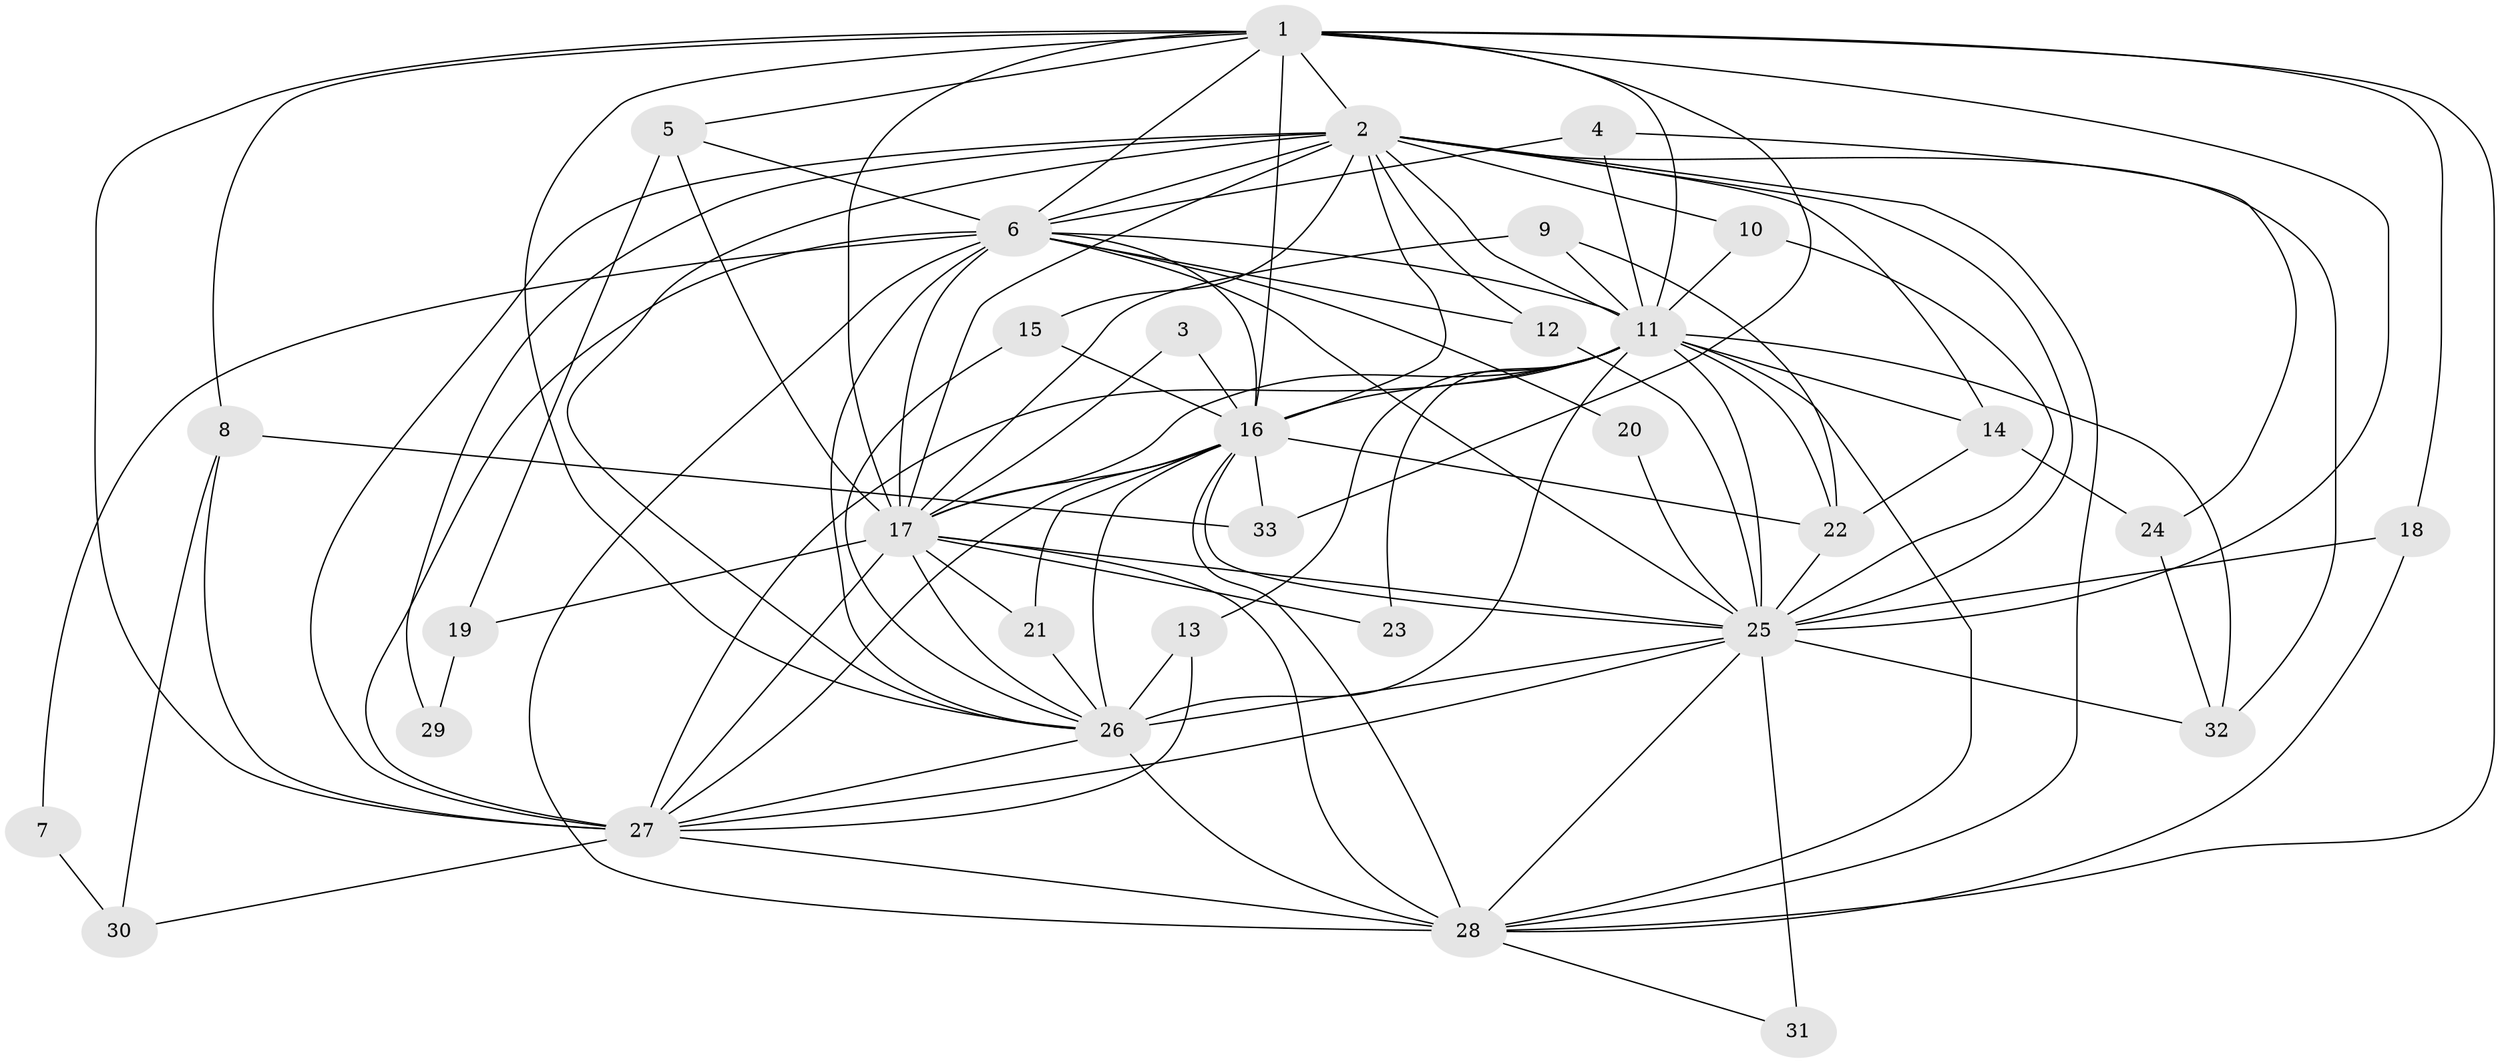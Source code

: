 // original degree distribution, {15: 0.03076923076923077, 14: 0.03076923076923077, 17: 0.03076923076923077, 25: 0.015384615384615385, 20: 0.015384615384615385, 16: 0.015384615384615385, 18: 0.015384615384615385, 2: 0.5538461538461539, 4: 0.1076923076923077, 6: 0.015384615384615385, 3: 0.16923076923076924}
// Generated by graph-tools (version 1.1) at 2025/36/03/04/25 23:36:27]
// undirected, 33 vertices, 104 edges
graph export_dot {
  node [color=gray90,style=filled];
  1;
  2;
  3;
  4;
  5;
  6;
  7;
  8;
  9;
  10;
  11;
  12;
  13;
  14;
  15;
  16;
  17;
  18;
  19;
  20;
  21;
  22;
  23;
  24;
  25;
  26;
  27;
  28;
  29;
  30;
  31;
  32;
  33;
  1 -- 2 [weight=2.0];
  1 -- 5 [weight=1.0];
  1 -- 6 [weight=1.0];
  1 -- 8 [weight=1.0];
  1 -- 11 [weight=1.0];
  1 -- 16 [weight=1.0];
  1 -- 17 [weight=1.0];
  1 -- 18 [weight=1.0];
  1 -- 25 [weight=1.0];
  1 -- 26 [weight=1.0];
  1 -- 27 [weight=1.0];
  1 -- 28 [weight=1.0];
  1 -- 33 [weight=1.0];
  2 -- 6 [weight=1.0];
  2 -- 10 [weight=1.0];
  2 -- 11 [weight=1.0];
  2 -- 12 [weight=1.0];
  2 -- 14 [weight=1.0];
  2 -- 15 [weight=1.0];
  2 -- 16 [weight=1.0];
  2 -- 17 [weight=1.0];
  2 -- 25 [weight=1.0];
  2 -- 26 [weight=1.0];
  2 -- 27 [weight=1.0];
  2 -- 28 [weight=2.0];
  2 -- 29 [weight=1.0];
  2 -- 32 [weight=1.0];
  3 -- 16 [weight=1.0];
  3 -- 17 [weight=1.0];
  4 -- 6 [weight=1.0];
  4 -- 11 [weight=1.0];
  4 -- 24 [weight=1.0];
  5 -- 6 [weight=1.0];
  5 -- 17 [weight=1.0];
  5 -- 19 [weight=1.0];
  6 -- 7 [weight=1.0];
  6 -- 11 [weight=1.0];
  6 -- 12 [weight=1.0];
  6 -- 16 [weight=1.0];
  6 -- 17 [weight=2.0];
  6 -- 20 [weight=1.0];
  6 -- 25 [weight=1.0];
  6 -- 26 [weight=1.0];
  6 -- 27 [weight=2.0];
  6 -- 28 [weight=1.0];
  7 -- 30 [weight=1.0];
  8 -- 27 [weight=1.0];
  8 -- 30 [weight=1.0];
  8 -- 33 [weight=1.0];
  9 -- 11 [weight=1.0];
  9 -- 17 [weight=1.0];
  9 -- 22 [weight=1.0];
  10 -- 11 [weight=1.0];
  10 -- 25 [weight=1.0];
  11 -- 13 [weight=1.0];
  11 -- 14 [weight=1.0];
  11 -- 16 [weight=2.0];
  11 -- 17 [weight=1.0];
  11 -- 22 [weight=1.0];
  11 -- 23 [weight=3.0];
  11 -- 25 [weight=3.0];
  11 -- 26 [weight=3.0];
  11 -- 27 [weight=2.0];
  11 -- 28 [weight=1.0];
  11 -- 32 [weight=1.0];
  12 -- 25 [weight=1.0];
  13 -- 26 [weight=1.0];
  13 -- 27 [weight=1.0];
  14 -- 22 [weight=1.0];
  14 -- 24 [weight=1.0];
  15 -- 16 [weight=1.0];
  15 -- 26 [weight=1.0];
  16 -- 17 [weight=1.0];
  16 -- 21 [weight=1.0];
  16 -- 22 [weight=1.0];
  16 -- 25 [weight=1.0];
  16 -- 26 [weight=1.0];
  16 -- 27 [weight=1.0];
  16 -- 28 [weight=1.0];
  16 -- 33 [weight=2.0];
  17 -- 19 [weight=2.0];
  17 -- 21 [weight=1.0];
  17 -- 23 [weight=1.0];
  17 -- 25 [weight=2.0];
  17 -- 26 [weight=1.0];
  17 -- 27 [weight=1.0];
  17 -- 28 [weight=1.0];
  18 -- 25 [weight=1.0];
  18 -- 28 [weight=1.0];
  19 -- 29 [weight=1.0];
  20 -- 25 [weight=1.0];
  21 -- 26 [weight=1.0];
  22 -- 25 [weight=2.0];
  24 -- 32 [weight=1.0];
  25 -- 26 [weight=1.0];
  25 -- 27 [weight=1.0];
  25 -- 28 [weight=1.0];
  25 -- 31 [weight=1.0];
  25 -- 32 [weight=1.0];
  26 -- 27 [weight=1.0];
  26 -- 28 [weight=2.0];
  27 -- 28 [weight=2.0];
  27 -- 30 [weight=1.0];
  28 -- 31 [weight=1.0];
}
